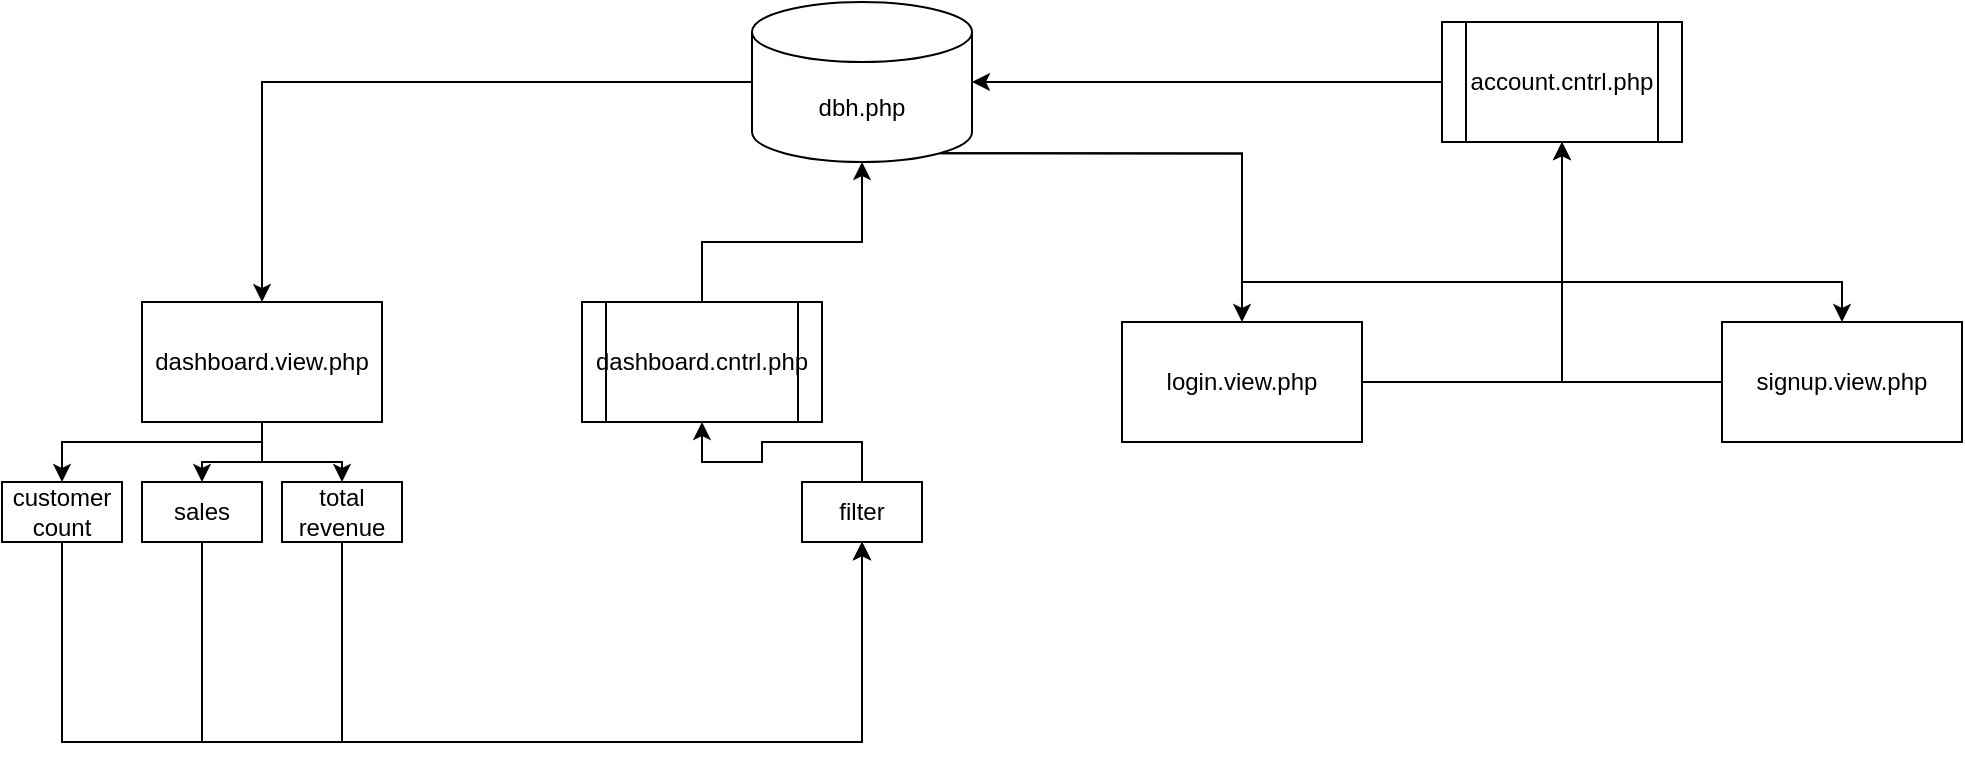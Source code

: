 <mxfile version="24.3.1" type="github">
  <diagram name="Page-1" id="nHGQaS3ORa_fqQJ9EQTd">
    <mxGraphModel dx="955" dy="506" grid="1" gridSize="10" guides="1" tooltips="1" connect="1" arrows="1" fold="1" page="1" pageScale="1" pageWidth="850" pageHeight="1100" math="0" shadow="0">
      <root>
        <mxCell id="0" />
        <mxCell id="1" parent="0" />
        <mxCell id="Y0t7IMresA6_E3KGlvNs-40" style="edgeStyle=orthogonalEdgeStyle;rounded=0;orthogonalLoop=1;jettySize=auto;html=1;exitX=0.5;exitY=1;exitDx=0;exitDy=0;entryX=0.5;entryY=0;entryDx=0;entryDy=0;" parent="1" source="Y0t7IMresA6_E3KGlvNs-20" target="Y0t7IMresA6_E3KGlvNs-37" edge="1">
          <mxGeometry relative="1" as="geometry">
            <Array as="points">
              <mxPoint x="160" y="230" />
              <mxPoint x="60" y="230" />
            </Array>
          </mxGeometry>
        </mxCell>
        <mxCell id="Y0t7IMresA6_E3KGlvNs-41" style="edgeStyle=orthogonalEdgeStyle;rounded=0;orthogonalLoop=1;jettySize=auto;html=1;exitX=0.5;exitY=1;exitDx=0;exitDy=0;entryX=0.5;entryY=0;entryDx=0;entryDy=0;" parent="1" source="Y0t7IMresA6_E3KGlvNs-20" target="Y0t7IMresA6_E3KGlvNs-38" edge="1">
          <mxGeometry relative="1" as="geometry" />
        </mxCell>
        <mxCell id="Y0t7IMresA6_E3KGlvNs-42" style="edgeStyle=orthogonalEdgeStyle;rounded=0;orthogonalLoop=1;jettySize=auto;html=1;exitX=0.5;exitY=1;exitDx=0;exitDy=0;entryX=0.5;entryY=0;entryDx=0;entryDy=0;" parent="1" source="Y0t7IMresA6_E3KGlvNs-20" target="Y0t7IMresA6_E3KGlvNs-39" edge="1">
          <mxGeometry relative="1" as="geometry" />
        </mxCell>
        <mxCell id="Y0t7IMresA6_E3KGlvNs-20" value="dashboard.view.php" style="whiteSpace=wrap;html=1;" parent="1" vertex="1">
          <mxGeometry x="100" y="160" width="120" height="60" as="geometry" />
        </mxCell>
        <mxCell id="Y0t7IMresA6_E3KGlvNs-26" value="dashboard.cntrl.php" style="shape=process;whiteSpace=wrap;html=1;backgroundOutline=1;" parent="1" vertex="1">
          <mxGeometry x="320" y="160" width="120" height="60" as="geometry" />
        </mxCell>
        <mxCell id="Y0t7IMresA6_E3KGlvNs-51" style="edgeStyle=orthogonalEdgeStyle;rounded=0;orthogonalLoop=1;jettySize=auto;html=1;entryX=0.5;entryY=0;entryDx=0;entryDy=0;" parent="1" source="Y0t7IMresA6_E3KGlvNs-28" target="Y0t7IMresA6_E3KGlvNs-20" edge="1">
          <mxGeometry relative="1" as="geometry" />
        </mxCell>
        <mxCell id="FOUG5LeF-GLXnNQYMHyi-7" style="edgeStyle=orthogonalEdgeStyle;rounded=0;orthogonalLoop=1;jettySize=auto;html=1;entryX=0.5;entryY=0;entryDx=0;entryDy=0;exitX=0.855;exitY=1;exitDx=0;exitDy=-4.35;exitPerimeter=0;" edge="1" parent="1" source="Y0t7IMresA6_E3KGlvNs-28" target="FOUG5LeF-GLXnNQYMHyi-4">
          <mxGeometry relative="1" as="geometry" />
        </mxCell>
        <mxCell id="FOUG5LeF-GLXnNQYMHyi-8" style="edgeStyle=orthogonalEdgeStyle;rounded=0;orthogonalLoop=1;jettySize=auto;html=1;exitX=0.855;exitY=1;exitDx=0;exitDy=-4.35;exitPerimeter=0;entryX=0.5;entryY=0;entryDx=0;entryDy=0;" edge="1" parent="1" source="Y0t7IMresA6_E3KGlvNs-28" target="FOUG5LeF-GLXnNQYMHyi-6">
          <mxGeometry relative="1" as="geometry">
            <Array as="points">
              <mxPoint x="650" y="86" />
              <mxPoint x="650" y="150" />
              <mxPoint x="950" y="150" />
            </Array>
          </mxGeometry>
        </mxCell>
        <mxCell id="Y0t7IMresA6_E3KGlvNs-28" value="dbh.php" style="shape=cylinder3;whiteSpace=wrap;html=1;boundedLbl=1;backgroundOutline=1;size=15;" parent="1" vertex="1">
          <mxGeometry x="405" y="10" width="110" height="80" as="geometry" />
        </mxCell>
        <mxCell id="Y0t7IMresA6_E3KGlvNs-47" style="edgeStyle=orthogonalEdgeStyle;rounded=0;orthogonalLoop=1;jettySize=auto;html=1;entryX=0.5;entryY=1;entryDx=0;entryDy=0;" parent="1" source="Y0t7IMresA6_E3KGlvNs-37" target="Y0t7IMresA6_E3KGlvNs-43" edge="1">
          <mxGeometry relative="1" as="geometry">
            <Array as="points">
              <mxPoint x="60" y="380" />
              <mxPoint x="460" y="380" />
            </Array>
          </mxGeometry>
        </mxCell>
        <mxCell id="Y0t7IMresA6_E3KGlvNs-37" value="customer count" style="whiteSpace=wrap;html=1;" parent="1" vertex="1">
          <mxGeometry x="30" y="250" width="60" height="30" as="geometry" />
        </mxCell>
        <mxCell id="Y0t7IMresA6_E3KGlvNs-48" style="edgeStyle=orthogonalEdgeStyle;rounded=0;orthogonalLoop=1;jettySize=auto;html=1;exitX=0.5;exitY=1;exitDx=0;exitDy=0;entryX=0.5;entryY=1;entryDx=0;entryDy=0;" parent="1" source="Y0t7IMresA6_E3KGlvNs-38" target="Y0t7IMresA6_E3KGlvNs-43" edge="1">
          <mxGeometry relative="1" as="geometry">
            <Array as="points">
              <mxPoint x="130" y="380" />
              <mxPoint x="460" y="380" />
            </Array>
          </mxGeometry>
        </mxCell>
        <mxCell id="Y0t7IMresA6_E3KGlvNs-38" value="sales" style="whiteSpace=wrap;html=1;" parent="1" vertex="1">
          <mxGeometry x="100" y="250" width="60" height="30" as="geometry" />
        </mxCell>
        <mxCell id="Y0t7IMresA6_E3KGlvNs-49" style="edgeStyle=orthogonalEdgeStyle;rounded=0;orthogonalLoop=1;jettySize=auto;html=1;exitX=0.5;exitY=1;exitDx=0;exitDy=0;entryX=0.5;entryY=1;entryDx=0;entryDy=0;" parent="1" source="Y0t7IMresA6_E3KGlvNs-39" target="Y0t7IMresA6_E3KGlvNs-43" edge="1">
          <mxGeometry relative="1" as="geometry">
            <Array as="points">
              <mxPoint x="200" y="380" />
              <mxPoint x="460" y="380" />
            </Array>
          </mxGeometry>
        </mxCell>
        <mxCell id="Y0t7IMresA6_E3KGlvNs-39" value="total revenue" style="whiteSpace=wrap;html=1;" parent="1" vertex="1">
          <mxGeometry x="170" y="250" width="60" height="30" as="geometry" />
        </mxCell>
        <mxCell id="FOUG5LeF-GLXnNQYMHyi-2" style="edgeStyle=orthogonalEdgeStyle;rounded=0;orthogonalLoop=1;jettySize=auto;html=1;entryX=0.5;entryY=1;entryDx=0;entryDy=0;" edge="1" parent="1" source="Y0t7IMresA6_E3KGlvNs-43" target="Y0t7IMresA6_E3KGlvNs-26">
          <mxGeometry relative="1" as="geometry" />
        </mxCell>
        <mxCell id="Y0t7IMresA6_E3KGlvNs-43" value="filter" style="whiteSpace=wrap;html=1;" parent="1" vertex="1">
          <mxGeometry x="430" y="250" width="60" height="30" as="geometry" />
        </mxCell>
        <mxCell id="FOUG5LeF-GLXnNQYMHyi-1" style="edgeStyle=orthogonalEdgeStyle;rounded=0;orthogonalLoop=1;jettySize=auto;html=1;entryX=0.5;entryY=1;entryDx=0;entryDy=0;entryPerimeter=0;exitX=0.5;exitY=0;exitDx=0;exitDy=0;" edge="1" parent="1" source="Y0t7IMresA6_E3KGlvNs-26" target="Y0t7IMresA6_E3KGlvNs-28">
          <mxGeometry relative="1" as="geometry">
            <mxPoint x="450" y="120" as="sourcePoint" />
            <Array as="points">
              <mxPoint x="380" y="130" />
              <mxPoint x="460" y="130" />
            </Array>
          </mxGeometry>
        </mxCell>
        <mxCell id="FOUG5LeF-GLXnNQYMHyi-9" style="edgeStyle=orthogonalEdgeStyle;rounded=0;orthogonalLoop=1;jettySize=auto;html=1;exitX=1;exitY=0.5;exitDx=0;exitDy=0;entryX=0.5;entryY=1;entryDx=0;entryDy=0;" edge="1" parent="1" source="FOUG5LeF-GLXnNQYMHyi-4" target="FOUG5LeF-GLXnNQYMHyi-5">
          <mxGeometry relative="1" as="geometry" />
        </mxCell>
        <mxCell id="FOUG5LeF-GLXnNQYMHyi-4" value="login.view.php" style="whiteSpace=wrap;html=1;" vertex="1" parent="1">
          <mxGeometry x="590" y="170" width="120" height="60" as="geometry" />
        </mxCell>
        <mxCell id="FOUG5LeF-GLXnNQYMHyi-5" value="account.cntrl.php" style="shape=process;whiteSpace=wrap;html=1;backgroundOutline=1;" vertex="1" parent="1">
          <mxGeometry x="750" y="20" width="120" height="60" as="geometry" />
        </mxCell>
        <mxCell id="FOUG5LeF-GLXnNQYMHyi-10" style="edgeStyle=orthogonalEdgeStyle;rounded=0;orthogonalLoop=1;jettySize=auto;html=1;exitX=0;exitY=0.5;exitDx=0;exitDy=0;entryX=0.5;entryY=1;entryDx=0;entryDy=0;" edge="1" parent="1" source="FOUG5LeF-GLXnNQYMHyi-6" target="FOUG5LeF-GLXnNQYMHyi-5">
          <mxGeometry relative="1" as="geometry">
            <Array as="points">
              <mxPoint x="810" y="200" />
            </Array>
          </mxGeometry>
        </mxCell>
        <mxCell id="FOUG5LeF-GLXnNQYMHyi-6" value="signup.view.php" style="whiteSpace=wrap;html=1;" vertex="1" parent="1">
          <mxGeometry x="890" y="170" width="120" height="60" as="geometry" />
        </mxCell>
        <mxCell id="FOUG5LeF-GLXnNQYMHyi-11" style="edgeStyle=orthogonalEdgeStyle;rounded=0;orthogonalLoop=1;jettySize=auto;html=1;entryX=1;entryY=0.5;entryDx=0;entryDy=0;entryPerimeter=0;" edge="1" parent="1" source="FOUG5LeF-GLXnNQYMHyi-5" target="Y0t7IMresA6_E3KGlvNs-28">
          <mxGeometry relative="1" as="geometry" />
        </mxCell>
      </root>
    </mxGraphModel>
  </diagram>
</mxfile>
